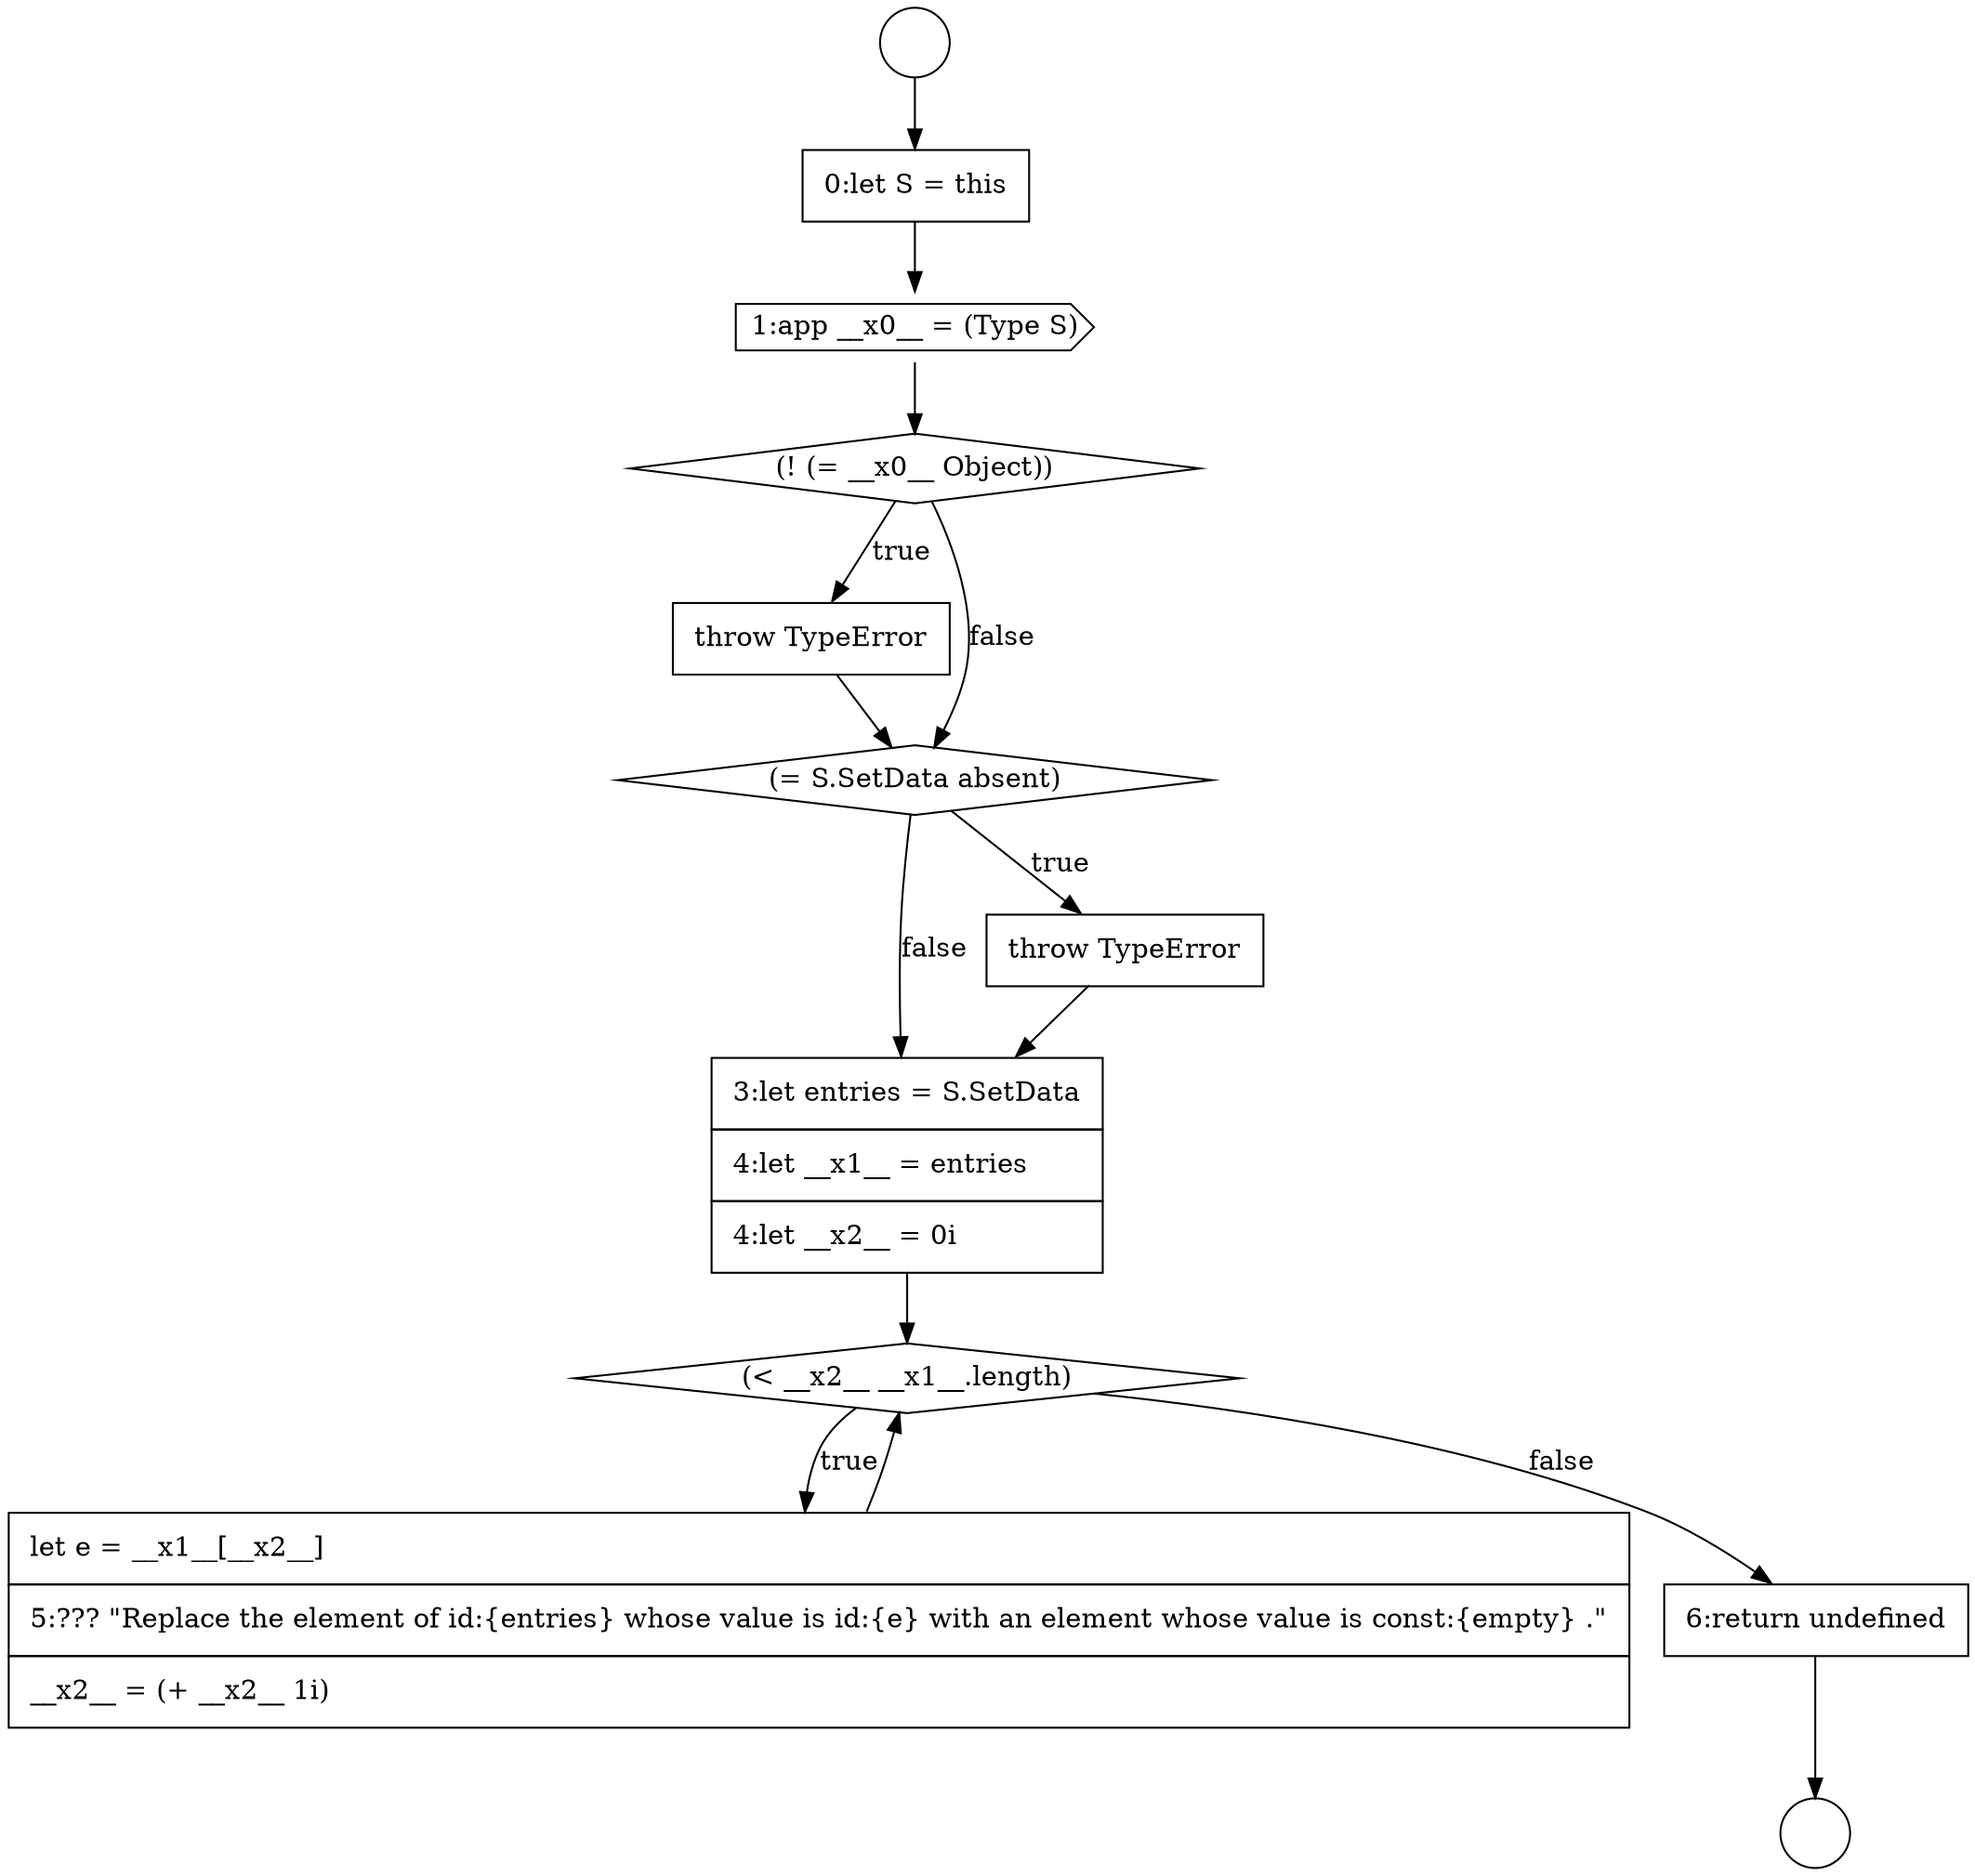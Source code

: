 digraph {
  node16071 [shape=circle label=" " color="black" fillcolor="white" style=filled]
  node16076 [shape=none, margin=0, label=<<font color="black">
    <table border="0" cellborder="1" cellspacing="0" cellpadding="10">
      <tr><td align="left">throw TypeError</td></tr>
    </table>
  </font>> color="black" fillcolor="white" style=filled]
  node16072 [shape=circle label=" " color="black" fillcolor="white" style=filled]
  node16080 [shape=diamond, label=<<font color="black">(&lt; __x2__ __x1__.length)</font>> color="black" fillcolor="white" style=filled]
  node16075 [shape=diamond, label=<<font color="black">(! (= __x0__ Object))</font>> color="black" fillcolor="white" style=filled]
  node16079 [shape=none, margin=0, label=<<font color="black">
    <table border="0" cellborder="1" cellspacing="0" cellpadding="10">
      <tr><td align="left">3:let entries = S.SetData</td></tr>
      <tr><td align="left">4:let __x1__ = entries</td></tr>
      <tr><td align="left">4:let __x2__ = 0i</td></tr>
    </table>
  </font>> color="black" fillcolor="white" style=filled]
  node16074 [shape=cds, label=<<font color="black">1:app __x0__ = (Type S)</font>> color="black" fillcolor="white" style=filled]
  node16081 [shape=none, margin=0, label=<<font color="black">
    <table border="0" cellborder="1" cellspacing="0" cellpadding="10">
      <tr><td align="left">let e = __x1__[__x2__]</td></tr>
      <tr><td align="left">5:??? &quot;Replace the element of id:{entries} whose value is id:{e} with an element whose value is const:{empty} .&quot;</td></tr>
      <tr><td align="left">__x2__ = (+ __x2__ 1i)</td></tr>
    </table>
  </font>> color="black" fillcolor="white" style=filled]
  node16077 [shape=diamond, label=<<font color="black">(= S.SetData absent)</font>> color="black" fillcolor="white" style=filled]
  node16082 [shape=none, margin=0, label=<<font color="black">
    <table border="0" cellborder="1" cellspacing="0" cellpadding="10">
      <tr><td align="left">6:return undefined</td></tr>
    </table>
  </font>> color="black" fillcolor="white" style=filled]
  node16078 [shape=none, margin=0, label=<<font color="black">
    <table border="0" cellborder="1" cellspacing="0" cellpadding="10">
      <tr><td align="left">throw TypeError</td></tr>
    </table>
  </font>> color="black" fillcolor="white" style=filled]
  node16073 [shape=none, margin=0, label=<<font color="black">
    <table border="0" cellborder="1" cellspacing="0" cellpadding="10">
      <tr><td align="left">0:let S = this</td></tr>
    </table>
  </font>> color="black" fillcolor="white" style=filled]
  node16080 -> node16081 [label=<<font color="black">true</font>> color="black"]
  node16080 -> node16082 [label=<<font color="black">false</font>> color="black"]
  node16077 -> node16078 [label=<<font color="black">true</font>> color="black"]
  node16077 -> node16079 [label=<<font color="black">false</font>> color="black"]
  node16082 -> node16072 [ color="black"]
  node16071 -> node16073 [ color="black"]
  node16081 -> node16080 [ color="black"]
  node16075 -> node16076 [label=<<font color="black">true</font>> color="black"]
  node16075 -> node16077 [label=<<font color="black">false</font>> color="black"]
  node16074 -> node16075 [ color="black"]
  node16073 -> node16074 [ color="black"]
  node16078 -> node16079 [ color="black"]
  node16079 -> node16080 [ color="black"]
  node16076 -> node16077 [ color="black"]
}
